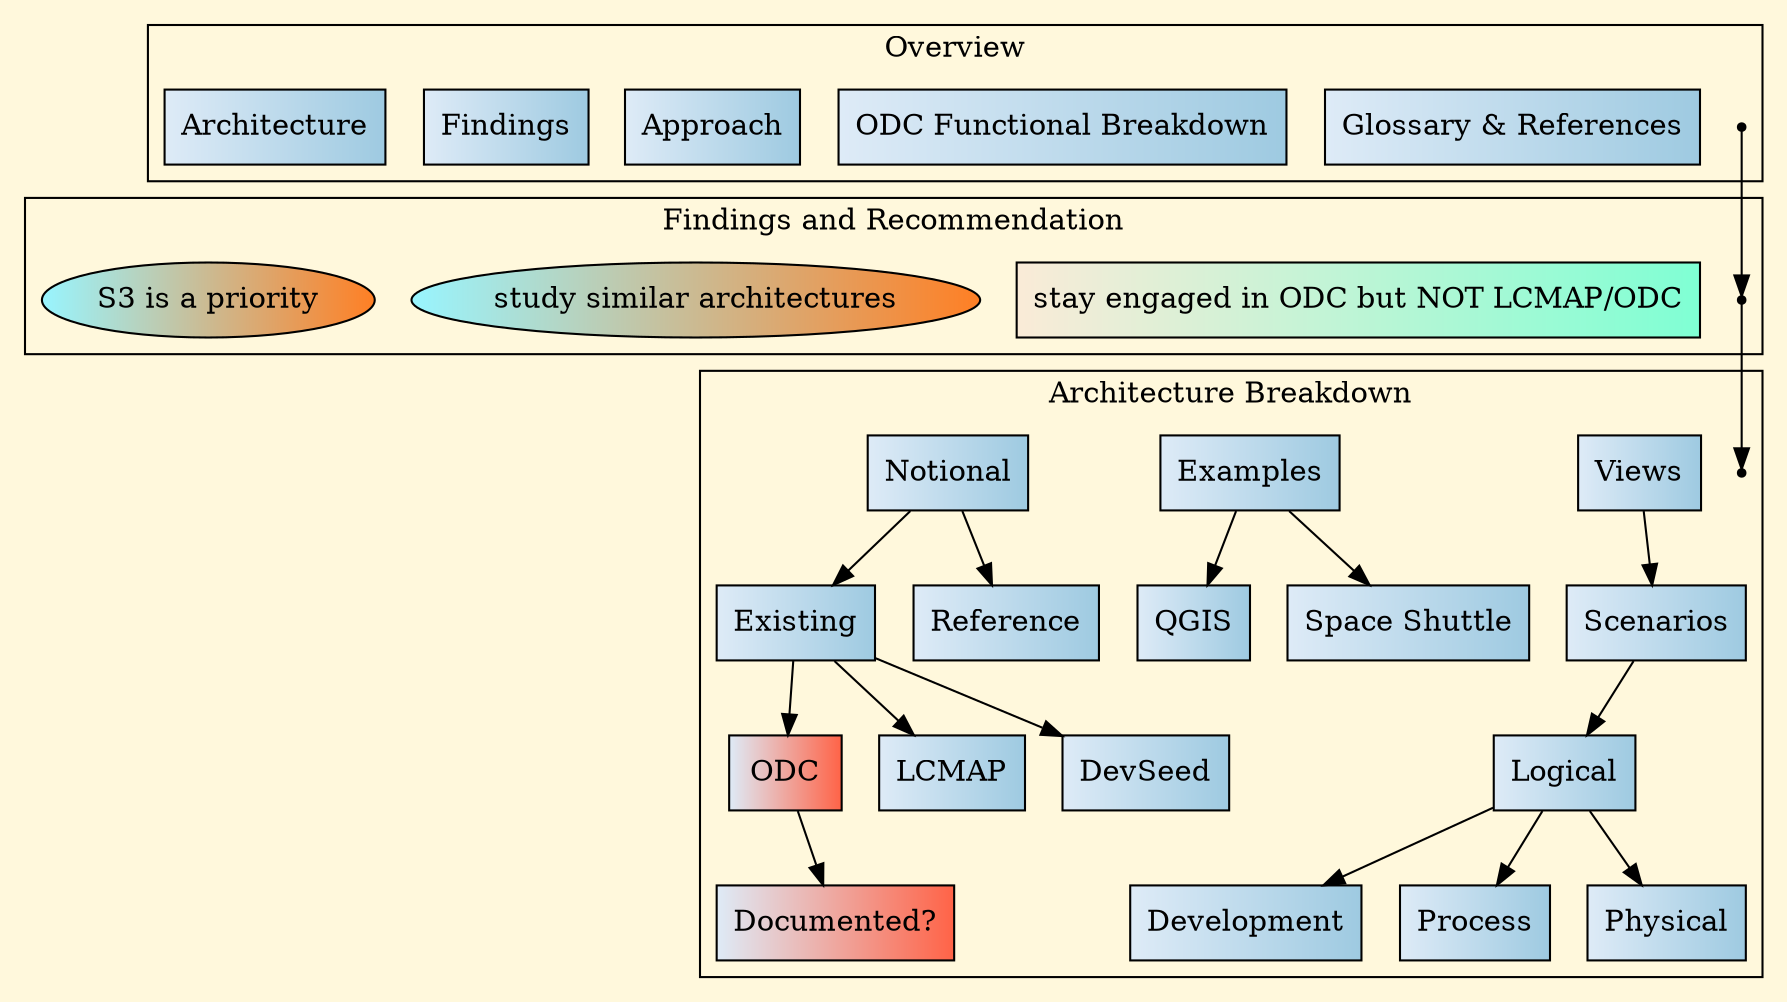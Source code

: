 
digraph paper {bgcolor=cornsilk


    subgraph cluster_0 { fontcolor=black
        node [shape=point] c0;
        node [ style=filled,shape="box",fillcolor="/blues3/1:/blues3/2" ];
        "Glossary & References"
        "ODC Functional Breakdown"
        Approach;
        Findings;
        Architecture;

        label = "Overview";
    }

    subgraph cluster_1 { fontcolor=black
        node [shape=point] c1;
        node [ style=filled,shape="box",fillcolor="antiquewhite:aquamarine" ]"stay engaged in ODC but NOT LCMAP/ODC";
        node [ shape="ellipse",fillcolor="cadetblue1:chocolate1" ]"study similar architectures";
        node [ shape="ellipse",fillcolor="cadetblue1:chocolate1" ]"S3 is a priority";

        label = "Findings and Recommendation";
    }

    subgraph cluster_2 { fontcolor=black
        node [shape=point] c2;
        node [ style=filled,shape="box",fillcolor="/blues3/1:tomato" ] "Documented?";
        node [ style=filled,shape="box",fillcolor="/blues3/1:/blues3/2" ];
        "Views";
        Examples;
        Existing;
        Reference;
        Notional;
        node [ style=filled,shape="box",fillcolor="/blues3/1:tomato" ] ODC;
        node [ style=filled,shape="box",fillcolor="/blues3/1:/blues3/2" ];

        Notional -> Reference;
        Notional -> Existing;
        Existing -> LCMAP;
        Existing -> ODC 
        Existing -> DevSeed;
        Examples -> QGIS;
        Examples -> "Space Shuttle";
        Views -> Scenarios -> Logical 
        Logical -> Development 
        Logical -> Process 
        Logical -> Physical
        ODC -> "Documented?"

        label = "Architecture Breakdown";
    }

    c0 -> c1 -> c2;
}
